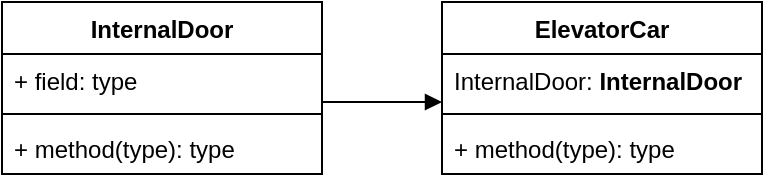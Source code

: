 <mxfile version="26.2.14">
  <diagram name="Page-1" id="6TltAOqpF7QTW61vlXQU">
    <mxGraphModel dx="485" dy="312" grid="1" gridSize="10" guides="1" tooltips="1" connect="1" arrows="1" fold="1" page="1" pageScale="1" pageWidth="850" pageHeight="1100" math="0" shadow="0">
      <root>
        <mxCell id="0" />
        <mxCell id="1" parent="0" />
        <mxCell id="ZmnVdyL9AOzsVRhm2gg3-1" value="ElevatorCar" style="swimlane;fontStyle=1;align=center;verticalAlign=top;childLayout=stackLayout;horizontal=1;startSize=26;horizontalStack=0;resizeParent=1;resizeParentMax=0;resizeLast=0;collapsible=1;marginBottom=0;whiteSpace=wrap;html=1;" vertex="1" parent="1">
          <mxGeometry x="310" y="30" width="160" height="86" as="geometry">
            <mxRectangle x="310" y="30" width="100" height="30" as="alternateBounds" />
          </mxGeometry>
        </mxCell>
        <mxCell id="ZmnVdyL9AOzsVRhm2gg3-2" value="InternalDoor:&amp;nbsp;&lt;span style=&quot;font-weight: 700; text-align: center;&quot;&gt;InternalDoor&lt;/span&gt;" style="text;strokeColor=none;fillColor=none;align=left;verticalAlign=top;spacingLeft=4;spacingRight=4;overflow=hidden;rotatable=0;points=[[0,0.5],[1,0.5]];portConstraint=eastwest;whiteSpace=wrap;html=1;" vertex="1" parent="ZmnVdyL9AOzsVRhm2gg3-1">
          <mxGeometry y="26" width="160" height="26" as="geometry" />
        </mxCell>
        <mxCell id="ZmnVdyL9AOzsVRhm2gg3-3" value="" style="line;strokeWidth=1;fillColor=none;align=left;verticalAlign=middle;spacingTop=-1;spacingLeft=3;spacingRight=3;rotatable=0;labelPosition=right;points=[];portConstraint=eastwest;strokeColor=inherit;" vertex="1" parent="ZmnVdyL9AOzsVRhm2gg3-1">
          <mxGeometry y="52" width="160" height="8" as="geometry" />
        </mxCell>
        <mxCell id="ZmnVdyL9AOzsVRhm2gg3-4" value="+ method(type): type" style="text;strokeColor=none;fillColor=none;align=left;verticalAlign=top;spacingLeft=4;spacingRight=4;overflow=hidden;rotatable=0;points=[[0,0.5],[1,0.5]];portConstraint=eastwest;whiteSpace=wrap;html=1;" vertex="1" parent="ZmnVdyL9AOzsVRhm2gg3-1">
          <mxGeometry y="60" width="160" height="26" as="geometry" />
        </mxCell>
        <mxCell id="ZmnVdyL9AOzsVRhm2gg3-5" value="InternalDoor" style="swimlane;fontStyle=1;align=center;verticalAlign=top;childLayout=stackLayout;horizontal=1;startSize=26;horizontalStack=0;resizeParent=1;resizeParentMax=0;resizeLast=0;collapsible=1;marginBottom=0;whiteSpace=wrap;html=1;" vertex="1" parent="1">
          <mxGeometry x="90" y="30" width="160" height="86" as="geometry" />
        </mxCell>
        <mxCell id="ZmnVdyL9AOzsVRhm2gg3-6" value="+ field: type" style="text;strokeColor=none;fillColor=none;align=left;verticalAlign=top;spacingLeft=4;spacingRight=4;overflow=hidden;rotatable=0;points=[[0,0.5],[1,0.5]];portConstraint=eastwest;whiteSpace=wrap;html=1;" vertex="1" parent="ZmnVdyL9AOzsVRhm2gg3-5">
          <mxGeometry y="26" width="160" height="26" as="geometry" />
        </mxCell>
        <mxCell id="ZmnVdyL9AOzsVRhm2gg3-7" value="" style="line;strokeWidth=1;fillColor=none;align=left;verticalAlign=middle;spacingTop=-1;spacingLeft=3;spacingRight=3;rotatable=0;labelPosition=right;points=[];portConstraint=eastwest;strokeColor=inherit;" vertex="1" parent="ZmnVdyL9AOzsVRhm2gg3-5">
          <mxGeometry y="52" width="160" height="8" as="geometry" />
        </mxCell>
        <mxCell id="ZmnVdyL9AOzsVRhm2gg3-8" value="+ method(type): type" style="text;strokeColor=none;fillColor=none;align=left;verticalAlign=top;spacingLeft=4;spacingRight=4;overflow=hidden;rotatable=0;points=[[0,0.5],[1,0.5]];portConstraint=eastwest;whiteSpace=wrap;html=1;" vertex="1" parent="ZmnVdyL9AOzsVRhm2gg3-5">
          <mxGeometry y="60" width="160" height="26" as="geometry" />
        </mxCell>
        <mxCell id="ZmnVdyL9AOzsVRhm2gg3-15" value="" style="endArrow=block;endFill=1;html=1;edgeStyle=orthogonalEdgeStyle;align=left;verticalAlign=top;rounded=0;" edge="1" parent="1">
          <mxGeometry x="-1" relative="1" as="geometry">
            <mxPoint x="260" y="80" as="sourcePoint" />
            <mxPoint x="310" y="80" as="targetPoint" />
            <Array as="points">
              <mxPoint x="250" y="80" />
              <mxPoint x="250" y="80" />
            </Array>
          </mxGeometry>
        </mxCell>
      </root>
    </mxGraphModel>
  </diagram>
</mxfile>
